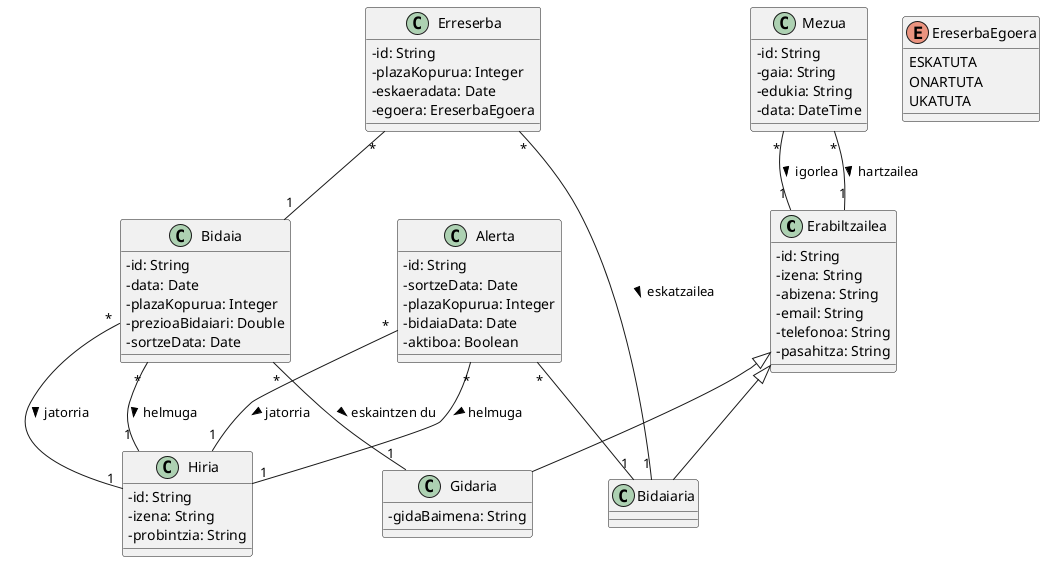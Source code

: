 @startuml ShareTrip-Domain

skinparam classAttributeIconSize 0
skinparam packageStyle rectangle

class Erabiltzailea {
  -id: String
  -izena: String
  -abizena: String
  -email: String
  -telefonoa: String
  -pasahitza: String
}

class Gidaria {
  -gidaBaimena: String
}

class Bidaiaria {
}

class Hiria {
  -id: String
  -izena: String
  -probintzia: String
}

class Bidaia {
  -id: String
  -data: Date
  -plazaKopurua: Integer
  -prezioaBidaiari: Double
  -sortzeData: Date
}

class Erreserba {
  -id: String
  -plazaKopurua: Integer
  -eskaeradata: Date
  -egoera: EreserbaEgoera
}

class Mezua {
  -id: String
  -gaia: String
  -edukia: String
  -data: DateTime
}

class Alerta {
  -id: String
  -sortzeData: Date
  -plazaKopurua: Integer
  -bidaiaData: Date
  -aktiboa: Boolean
}

enum EreserbaEgoera {
  ESKATUTA
  ONARTUTA
  UKATUTA
}

' Erlazioak
Erabiltzailea <|-- Gidaria
Erabiltzailea <|-- Bidaiaria

Bidaia "*" -- "1" Gidaria : eskaintzen du >
Bidaia "*" -- "1" Hiria : jatorria >
Bidaia "*" -- "1" Hiria : helmuga >

Erreserba "*" -- "1" Bidaia
Erreserba "*" -- "1" Bidaiaria : eskatzailea >

Mezua "*" -- "1" Erabiltzailea : igorlea >
Mezua "*" -- "1" Erabiltzailea : hartzailea >

Alerta "*" -- "1" Bidaiaria
Alerta "*" -- "1" Hiria : jatorria >
Alerta "*" -- "1" Hiria : helmuga >

@enduml
